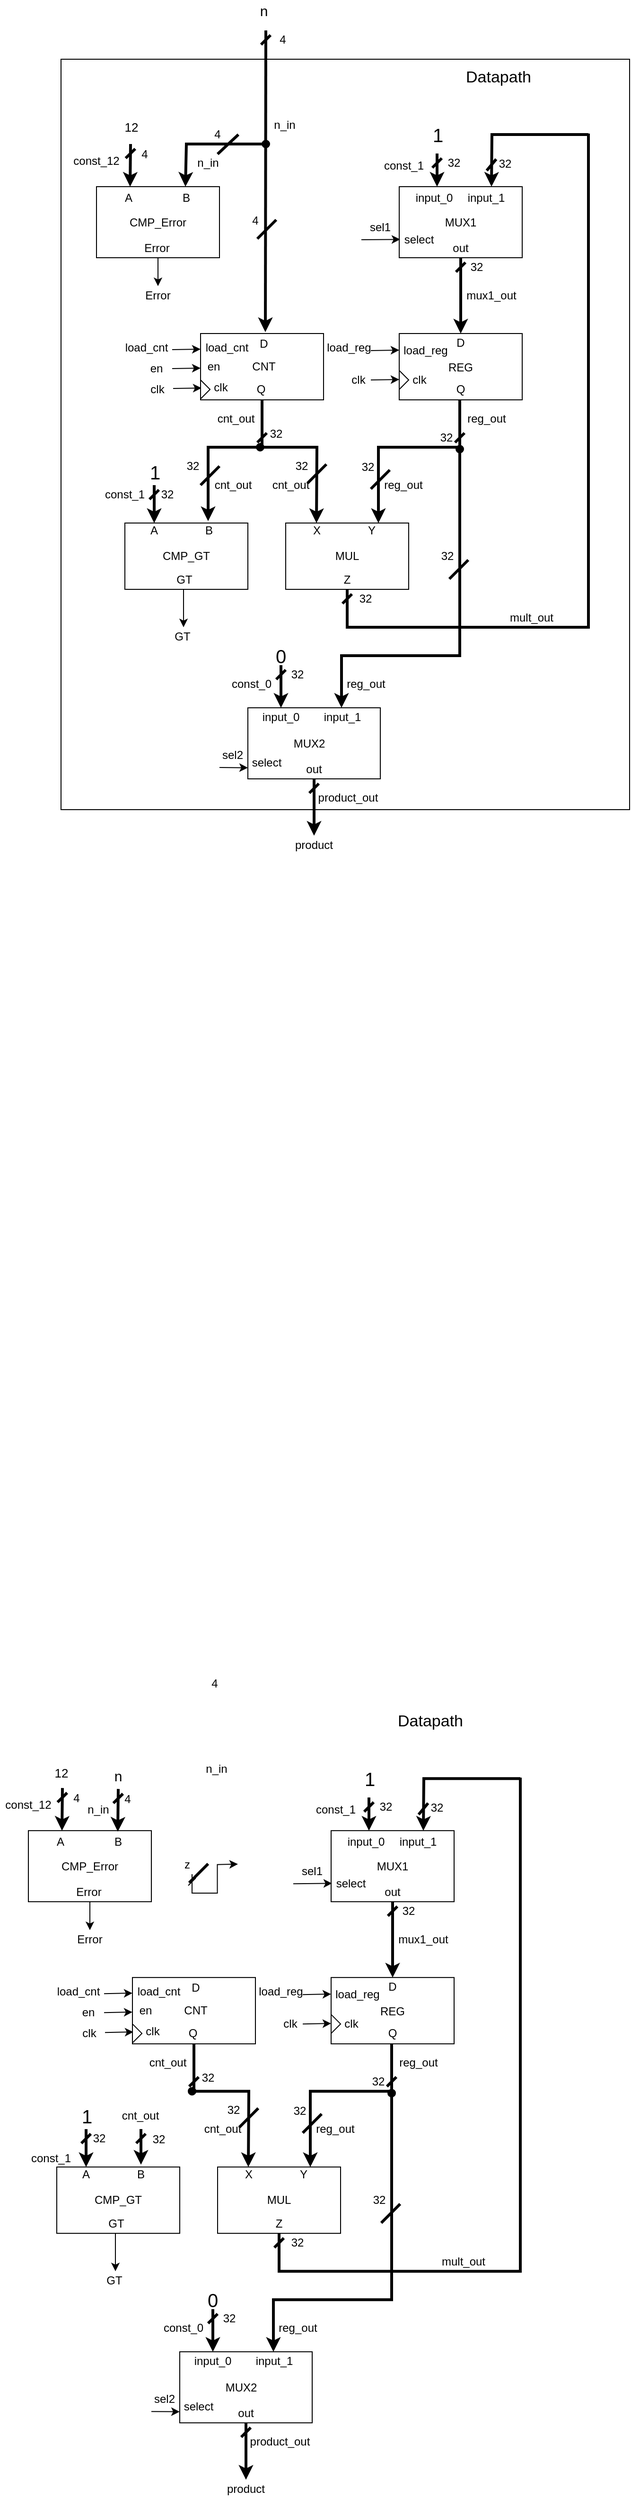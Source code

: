 <mxfile pages="1" version="11.2.8" type="google"><diagram id="Uh4vg6KpScoNtRtVhtTY" name="Page-1"><mxGraphModel dx="1074" dy="2013" grid="0" gridSize="10" guides="1" tooltips="1" connect="1" arrows="1" fold="1" page="1" pageScale="1" pageWidth="850" pageHeight="1100" math="0" shadow="0"><root><mxCell id="0"/><mxCell id="1" parent="0"/><mxCell id="H7iLSQV8B2NTLMi5tRmJ-61" value="" style="rounded=0;whiteSpace=wrap;html=1;rotation=90;" parent="1" vertex="1"><mxGeometry x="21" y="-799" width="792" height="601" as="geometry"/></mxCell><mxCell id="H7iLSQV8B2NTLMi5tRmJ-4" value="" style="rounded=0;whiteSpace=wrap;html=1;" parent="1" vertex="1"><mxGeometry x="154" y="-760" width="130" height="75" as="geometry"/></mxCell><mxCell id="H7iLSQV8B2NTLMi5tRmJ-5" value="" style="rounded=0;whiteSpace=wrap;html=1;" parent="1" vertex="1"><mxGeometry x="264" y="-605" width="130" height="70" as="geometry"/></mxCell><mxCell id="H7iLSQV8B2NTLMi5tRmJ-6" value="" style="rounded=0;whiteSpace=wrap;html=1;" parent="1" vertex="1"><mxGeometry x="474" y="-605" width="130" height="70" as="geometry"/></mxCell><mxCell id="H7iLSQV8B2NTLMi5tRmJ-7" value="" style="rounded=0;whiteSpace=wrap;html=1;" parent="1" vertex="1"><mxGeometry x="474" y="-760" width="130" height="75" as="geometry"/></mxCell><mxCell id="H7iLSQV8B2NTLMi5tRmJ-8" value="" style="rounded=0;whiteSpace=wrap;html=1;" parent="1" vertex="1"><mxGeometry x="184" y="-405" width="130" height="70" as="geometry"/></mxCell><mxCell id="H7iLSQV8B2NTLMi5tRmJ-9" value="" style="rounded=0;whiteSpace=wrap;html=1;" parent="1" vertex="1"><mxGeometry x="354" y="-405" width="130" height="70" as="geometry"/></mxCell><mxCell id="H7iLSQV8B2NTLMi5tRmJ-10" value="" style="rounded=0;whiteSpace=wrap;html=1;" parent="1" vertex="1"><mxGeometry x="314" y="-210" width="140" height="75" as="geometry"/></mxCell><mxCell id="H7iLSQV8B2NTLMi5tRmJ-22" value="" style="endArrow=none;html=1;exitX=0.5;exitY=1;exitDx=0;exitDy=0;rounded=0;startArrow=dash;startFill=0;strokeWidth=3;" parent="1" source="H7iLSQV8B2NTLMi5tRmJ-9" edge="1"><mxGeometry width="50" height="50" relative="1" as="geometry"><mxPoint x="404" y="-285" as="sourcePoint"/><mxPoint x="674" y="-816" as="targetPoint"/><Array as="points"><mxPoint x="419" y="-295"/><mxPoint x="674" y="-295"/></Array></mxGeometry></mxCell><mxCell id="H7iLSQV8B2NTLMi5tRmJ-23" value="CMP_Error&lt;br&gt;" style="text;html=1;strokeColor=none;fillColor=none;align=center;verticalAlign=middle;whiteSpace=wrap;rounded=0;" parent="1" vertex="1"><mxGeometry x="199" y="-732.5" width="40" height="20" as="geometry"/></mxCell><mxCell id="H7iLSQV8B2NTLMi5tRmJ-25" value="CNT" style="text;html=1;strokeColor=none;fillColor=none;align=center;verticalAlign=middle;whiteSpace=wrap;rounded=0;" parent="1" vertex="1"><mxGeometry x="311" y="-580" width="40" height="20" as="geometry"/></mxCell><mxCell id="H7iLSQV8B2NTLMi5tRmJ-27" value="CMP_GT&lt;br&gt;" style="text;html=1;strokeColor=none;fillColor=none;align=center;verticalAlign=middle;whiteSpace=wrap;rounded=0;" parent="1" vertex="1"><mxGeometry x="229" y="-380" width="40" height="20" as="geometry"/></mxCell><mxCell id="H7iLSQV8B2NTLMi5tRmJ-28" value="MUX1&lt;br&gt;" style="text;html=1;strokeColor=none;fillColor=none;align=center;verticalAlign=middle;whiteSpace=wrap;rounded=0;" parent="1" vertex="1"><mxGeometry x="519" y="-732.5" width="40" height="20" as="geometry"/></mxCell><mxCell id="H7iLSQV8B2NTLMi5tRmJ-30" value="REG" style="text;html=1;strokeColor=none;fillColor=none;align=center;verticalAlign=middle;whiteSpace=wrap;rounded=0;" parent="1" vertex="1"><mxGeometry x="519" y="-579" width="40" height="20" as="geometry"/></mxCell><mxCell id="H7iLSQV8B2NTLMi5tRmJ-32" value="MUL" style="text;html=1;strokeColor=none;fillColor=none;align=center;verticalAlign=middle;whiteSpace=wrap;rounded=0;" parent="1" vertex="1"><mxGeometry x="399" y="-380" width="40" height="20" as="geometry"/></mxCell><mxCell id="H7iLSQV8B2NTLMi5tRmJ-33" value="MUX2" style="text;html=1;strokeColor=none;fillColor=none;align=center;verticalAlign=middle;whiteSpace=wrap;rounded=0;" parent="1" vertex="1"><mxGeometry x="359" y="-182.5" width="40" height="20" as="geometry"/></mxCell><mxCell id="H7iLSQV8B2NTLMi5tRmJ-35" value="" style="endArrow=classic;html=1;entryX=0.25;entryY=0;entryDx=0;entryDy=0;strokeWidth=3;startArrow=dash;startFill=0;" parent="1" edge="1"><mxGeometry width="50" height="50" relative="1" as="geometry"><mxPoint x="190" y="-805" as="sourcePoint"/><mxPoint x="189.5" y="-760" as="targetPoint"/></mxGeometry></mxCell><mxCell id="H7iLSQV8B2NTLMi5tRmJ-36" value="" style="endArrow=classic;html=1;entryX=0.75;entryY=0;entryDx=0;entryDy=0;startArrow=oval;startFill=1;rounded=0;strokeWidth=3;" parent="1" edge="1"><mxGeometry width="50" height="50" relative="1" as="geometry"><mxPoint x="333" y="-805" as="sourcePoint"/><mxPoint x="248" y="-760" as="targetPoint"/><Array as="points"><mxPoint x="249" y="-805"/></Array></mxGeometry></mxCell><mxCell id="H7iLSQV8B2NTLMi5tRmJ-38" value="" style="endArrow=classic;html=1;strokeWidth=3;startArrow=dash;startFill=0;exitX=0.5;exitY=1;exitDx=0;exitDy=0;" parent="1" edge="1"><mxGeometry width="50" height="50" relative="1" as="geometry"><mxPoint x="333" y="-924.929" as="sourcePoint"/><mxPoint x="332.5" y="-606.5" as="targetPoint"/></mxGeometry></mxCell><mxCell id="H7iLSQV8B2NTLMi5tRmJ-39" value="" style="endArrow=classic;html=1;entryX=0.25;entryY=0;entryDx=0;entryDy=0;strokeWidth=3;startArrow=dash;startFill=0;" parent="1" edge="1"><mxGeometry width="50" height="50" relative="1" as="geometry"><mxPoint x="514" y="-795" as="sourcePoint"/><mxPoint x="514" y="-760" as="targetPoint"/></mxGeometry></mxCell><mxCell id="H7iLSQV8B2NTLMi5tRmJ-40" value="" style="endArrow=classic;html=1;strokeWidth=3;entryX=0.75;entryY=0;entryDx=0;entryDy=0;rounded=0;" parent="1" target="H7iLSQV8B2NTLMi5tRmJ-7" edge="1"><mxGeometry width="50" height="50" relative="1" as="geometry"><mxPoint x="674" y="-815" as="sourcePoint"/><mxPoint x="584" y="-772.5" as="targetPoint"/><Array as="points"><mxPoint x="572" y="-815"/></Array></mxGeometry></mxCell><mxCell id="H7iLSQV8B2NTLMi5tRmJ-42" value="" style="endArrow=classic;html=1;strokeWidth=1;exitX=0.5;exitY=1;exitDx=0;exitDy=0;" parent="1" source="H7iLSQV8B2NTLMi5tRmJ-4" edge="1"><mxGeometry width="50" height="50" relative="1" as="geometry"><mxPoint x="174" y="-580" as="sourcePoint"/><mxPoint x="219" y="-655" as="targetPoint"/></mxGeometry></mxCell><mxCell id="H7iLSQV8B2NTLMi5tRmJ-45" value="" style="endArrow=classic;html=1;strokeWidth=3;exitX=0.5;exitY=1;exitDx=0;exitDy=0;entryX=0.5;entryY=0;entryDx=0;entryDy=0;startArrow=dash;startFill=0;" parent="1" source="H7iLSQV8B2NTLMi5tRmJ-7" target="H7iLSQV8B2NTLMi5tRmJ-6" edge="1"><mxGeometry width="50" height="50" relative="1" as="geometry"><mxPoint x="499" y="-570" as="sourcePoint"/><mxPoint x="549" y="-620" as="targetPoint"/></mxGeometry></mxCell><mxCell id="H7iLSQV8B2NTLMi5tRmJ-47" value="" style="endArrow=none;html=1;strokeWidth=3;entryX=0.5;entryY=1;entryDx=0;entryDy=0;startArrow=dash;startFill=0;" parent="1" target="H7iLSQV8B2NTLMi5tRmJ-5" edge="1"><mxGeometry width="50" height="50" relative="1" as="geometry"><mxPoint x="329" y="-485" as="sourcePoint"/><mxPoint x="354" y="-535" as="targetPoint"/></mxGeometry></mxCell><mxCell id="H7iLSQV8B2NTLMi5tRmJ-48" value="" style="endArrow=classic;html=1;strokeWidth=1;strokeColor=none;rounded=0;entryX=0.5;entryY=0;entryDx=0;entryDy=0;" parent="1" source="H7iLSQV8B2NTLMi5tRmJ-78" target="H7iLSQV8B2NTLMi5tRmJ-8" edge="1"><mxGeometry width="50" height="50" relative="1" as="geometry"><mxPoint x="324" y="-485" as="sourcePoint"/><mxPoint x="194" y="-115" as="targetPoint"/><Array as="points"><mxPoint x="214" y="-485"/></Array></mxGeometry></mxCell><mxCell id="H7iLSQV8B2NTLMi5tRmJ-49" value="" style="endArrow=classic;html=1;strokeWidth=3;rounded=0;" parent="1" edge="1"><mxGeometry width="50" height="50" relative="1" as="geometry"><mxPoint x="326" y="-485" as="sourcePoint"/><mxPoint x="272" y="-407" as="targetPoint"/><Array as="points"><mxPoint x="272" y="-485"/></Array></mxGeometry></mxCell><mxCell id="H7iLSQV8B2NTLMi5tRmJ-50" value="" style="endArrow=classic;html=1;strokeWidth=3;entryX=0.25;entryY=0;entryDx=0;entryDy=0;rounded=0;startArrow=oval;startFill=1;" parent="1" target="H7iLSQV8B2NTLMi5tRmJ-9" edge="1"><mxGeometry width="50" height="50" relative="1" as="geometry"><mxPoint x="327" y="-485" as="sourcePoint"/><mxPoint x="422" y="-405" as="targetPoint"/><Array as="points"><mxPoint x="387" y="-485"/></Array></mxGeometry></mxCell><mxCell id="H7iLSQV8B2NTLMi5tRmJ-53" value="" style="endArrow=none;html=1;strokeWidth=3;entryX=0.5;entryY=1;entryDx=0;entryDy=0;startArrow=dash;startFill=0;" parent="1" edge="1"><mxGeometry width="50" height="50" relative="1" as="geometry"><mxPoint x="538" y="-485" as="sourcePoint"/><mxPoint x="538" y="-535" as="targetPoint"/></mxGeometry></mxCell><mxCell id="H7iLSQV8B2NTLMi5tRmJ-54" value="" style="endArrow=classic;html=1;strokeWidth=3;rounded=0;" parent="1" edge="1"><mxGeometry width="50" height="50" relative="1" as="geometry"><mxPoint x="539" y="-485" as="sourcePoint"/><mxPoint x="452" y="-405" as="targetPoint"/><Array as="points"><mxPoint x="452" y="-485"/></Array></mxGeometry></mxCell><mxCell id="H7iLSQV8B2NTLMi5tRmJ-55" value="" style="endArrow=classic;html=1;strokeWidth=3;rounded=0;startArrow=oval;startFill=1;" parent="1" edge="1"><mxGeometry width="50" height="50" relative="1" as="geometry"><mxPoint x="538" y="-483" as="sourcePoint"/><mxPoint x="413" y="-210" as="targetPoint"/><Array as="points"><mxPoint x="538" y="-265"/><mxPoint x="413" y="-265"/></Array></mxGeometry></mxCell><mxCell id="H7iLSQV8B2NTLMi5tRmJ-56" value="" style="endArrow=classic;html=1;strokeWidth=3;entryX=0.25;entryY=0;entryDx=0;entryDy=0;startArrow=dash;startFill=0;" parent="1" target="H7iLSQV8B2NTLMi5tRmJ-10" edge="1"><mxGeometry width="50" height="50" relative="1" as="geometry"><mxPoint x="349" y="-255" as="sourcePoint"/><mxPoint x="204" y="-115" as="targetPoint"/></mxGeometry></mxCell><mxCell id="H7iLSQV8B2NTLMi5tRmJ-58" value="" style="endArrow=classic;html=1;strokeWidth=3;exitX=0.5;exitY=1;exitDx=0;exitDy=0;fontStyle=1;startArrow=dash;startFill=0;" parent="1" source="H7iLSQV8B2NTLMi5tRmJ-10" edge="1"><mxGeometry width="50" height="50" relative="1" as="geometry"><mxPoint x="154" y="-65" as="sourcePoint"/><mxPoint x="384" y="-75" as="targetPoint"/></mxGeometry></mxCell><mxCell id="H7iLSQV8B2NTLMi5tRmJ-60" value="" style="endArrow=classic;html=1;strokeWidth=3;entryX=0.25;entryY=0;entryDx=0;entryDy=0;startArrow=dash;startFill=0;" parent="1" edge="1"><mxGeometry width="50" height="50" relative="1" as="geometry"><mxPoint x="215" y="-445" as="sourcePoint"/><mxPoint x="215" y="-405" as="targetPoint"/></mxGeometry></mxCell><mxCell id="H7iLSQV8B2NTLMi5tRmJ-62" value="&lt;font style=&quot;font-size: 15px&quot;&gt;n&lt;/font&gt;" style="text;html=1;strokeColor=none;fillColor=none;align=center;verticalAlign=middle;whiteSpace=wrap;rounded=0;strokeWidth=9;" parent="1" vertex="1"><mxGeometry x="310.5" y="-956.429" width="40" height="20" as="geometry"/></mxCell><mxCell id="H7iLSQV8B2NTLMi5tRmJ-63" value="&lt;font style=&quot;font-size: 13px&quot;&gt;12&lt;/font&gt;" style="text;html=1;strokeColor=none;fillColor=none;align=center;verticalAlign=middle;whiteSpace=wrap;rounded=0;" parent="1" vertex="1"><mxGeometry x="171" y="-833" width="40" height="20" as="geometry"/></mxCell><mxCell id="H7iLSQV8B2NTLMi5tRmJ-64" value="&lt;font style=&quot;font-size: 20px&quot;&gt;1&lt;/font&gt;" style="text;html=1;strokeColor=none;fillColor=none;align=center;verticalAlign=middle;whiteSpace=wrap;rounded=0;" parent="1" vertex="1"><mxGeometry x="495" y="-825" width="40" height="20" as="geometry"/></mxCell><mxCell id="H7iLSQV8B2NTLMi5tRmJ-65" value="A" style="text;html=1;strokeColor=none;fillColor=none;align=center;verticalAlign=middle;whiteSpace=wrap;rounded=0;" parent="1" vertex="1"><mxGeometry x="168" y="-758" width="40" height="20" as="geometry"/></mxCell><mxCell id="H7iLSQV8B2NTLMi5tRmJ-67" value="B" style="text;html=1;strokeColor=none;fillColor=none;align=center;verticalAlign=middle;whiteSpace=wrap;rounded=0;" parent="1" vertex="1"><mxGeometry x="229" y="-758" width="40" height="20" as="geometry"/></mxCell><mxCell id="H7iLSQV8B2NTLMi5tRmJ-68" value="Error" style="text;html=1;strokeColor=none;fillColor=none;align=center;verticalAlign=middle;whiteSpace=wrap;rounded=0;" parent="1" vertex="1"><mxGeometry x="198" y="-705.5" width="40" height="20" as="geometry"/></mxCell><mxCell id="H7iLSQV8B2NTLMi5tRmJ-69" value="Error" style="text;html=1;strokeColor=none;fillColor=none;align=center;verticalAlign=middle;whiteSpace=wrap;rounded=0;" parent="1" vertex="1"><mxGeometry x="199" y="-655" width="40" height="20" as="geometry"/></mxCell><mxCell id="H7iLSQV8B2NTLMi5tRmJ-70" value="input_0" style="text;html=1;strokeColor=none;fillColor=none;align=center;verticalAlign=middle;whiteSpace=wrap;rounded=0;" parent="1" vertex="1"><mxGeometry x="491" y="-758" width="40" height="20" as="geometry"/></mxCell><mxCell id="cxEmKlT4GQ7ihv4cgnev-3" value="input_0" style="text;html=1;strokeColor=none;fillColor=none;align=center;verticalAlign=middle;whiteSpace=wrap;rounded=0;" parent="1" vertex="1"><mxGeometry x="329" y="-210" width="40" height="20" as="geometry"/></mxCell><mxCell id="cxEmKlT4GQ7ihv4cgnev-4" value="input_1" style="text;html=1;strokeColor=none;fillColor=none;align=center;verticalAlign=middle;whiteSpace=wrap;rounded=0;" parent="1" vertex="1"><mxGeometry x="394" y="-210" width="40" height="20" as="geometry"/></mxCell><mxCell id="H7iLSQV8B2NTLMi5tRmJ-71" value="input_1" style="text;html=1;strokeColor=none;fillColor=none;align=center;verticalAlign=middle;whiteSpace=wrap;rounded=0;" parent="1" vertex="1"><mxGeometry x="546" y="-758" width="40" height="20" as="geometry"/></mxCell><mxCell id="H7iLSQV8B2NTLMi5tRmJ-72" value="select" style="text;html=1;strokeColor=none;fillColor=none;align=center;verticalAlign=middle;whiteSpace=wrap;rounded=0;" parent="1" vertex="1"><mxGeometry x="475" y="-714.353" width="40" height="20" as="geometry"/></mxCell><mxCell id="cxEmKlT4GQ7ihv4cgnev-7" value="out" style="text;html=1;strokeColor=none;fillColor=none;align=center;verticalAlign=middle;whiteSpace=wrap;rounded=0;" parent="1" vertex="1"><mxGeometry x="364" y="-155" width="40" height="20" as="geometry"/></mxCell><mxCell id="H7iLSQV8B2NTLMi5tRmJ-74" value="out" style="text;html=1;strokeColor=none;fillColor=none;align=center;verticalAlign=middle;whiteSpace=wrap;rounded=0;" parent="1" vertex="1"><mxGeometry x="519" y="-705.353" width="40" height="20" as="geometry"/></mxCell><mxCell id="H7iLSQV8B2NTLMi5tRmJ-75" value="" style="endArrow=classic;html=1;strokeWidth=1;entryX=0;entryY=0.5;entryDx=0;entryDy=0;" parent="1" target="H7iLSQV8B2NTLMi5tRmJ-72" edge="1"><mxGeometry width="50" height="50" relative="1" as="geometry"><mxPoint x="434" y="-704" as="sourcePoint"/><mxPoint x="449" y="-712.5" as="targetPoint"/></mxGeometry></mxCell><mxCell id="cxEmKlT4GQ7ihv4cgnev-9" value="select" style="text;html=1;strokeColor=none;fillColor=none;align=center;verticalAlign=middle;whiteSpace=wrap;rounded=0;" parent="1" vertex="1"><mxGeometry x="314" y="-162.5" width="40" height="20" as="geometry"/></mxCell><mxCell id="H7iLSQV8B2NTLMi5tRmJ-76" value="sel1" style="text;html=1;strokeColor=none;fillColor=none;align=center;verticalAlign=middle;whiteSpace=wrap;rounded=0;" parent="1" vertex="1"><mxGeometry x="434" y="-727.5" width="40" height="20" as="geometry"/></mxCell><mxCell id="cxEmKlT4GQ7ihv4cgnev-12" value="product" style="text;html=1;strokeColor=none;fillColor=none;align=center;verticalAlign=middle;whiteSpace=wrap;rounded=0;" parent="1" vertex="1"><mxGeometry x="359" y="-75" width="50" height="20" as="geometry"/></mxCell><mxCell id="cxEmKlT4GQ7ihv4cgnev-15" value="mux1_out" style="text;html=1;strokeColor=none;fillColor=none;align=center;verticalAlign=middle;whiteSpace=wrap;rounded=0;" parent="1" vertex="1"><mxGeometry x="539" y="-655" width="65" height="20" as="geometry"/></mxCell><mxCell id="cxEmKlT4GQ7ihv4cgnev-16" value="reg_out" style="text;html=1;strokeColor=none;fillColor=none;align=center;verticalAlign=middle;whiteSpace=wrap;rounded=0;" parent="1" vertex="1"><mxGeometry x="539" y="-525" width="55" height="20" as="geometry"/></mxCell><mxCell id="cxEmKlT4GQ7ihv4cgnev-18" value="reg_out" style="text;html=1;strokeColor=none;fillColor=none;align=center;verticalAlign=middle;whiteSpace=wrap;rounded=0;" parent="1" vertex="1"><mxGeometry x="452" y="-455" width="53" height="20" as="geometry"/></mxCell><mxCell id="cxEmKlT4GQ7ihv4cgnev-19" value="reg_out" style="text;html=1;strokeColor=none;fillColor=none;align=center;verticalAlign=middle;whiteSpace=wrap;rounded=0;" parent="1" vertex="1"><mxGeometry x="414" y="-245" width="50" height="20" as="geometry"/></mxCell><mxCell id="cxEmKlT4GQ7ihv4cgnev-20" value="mult_out" style="text;html=1;strokeColor=none;fillColor=none;align=center;verticalAlign=middle;whiteSpace=wrap;rounded=0;" parent="1" vertex="1"><mxGeometry x="584" y="-315" width="60" height="20" as="geometry"/></mxCell><mxCell id="H7iLSQV8B2NTLMi5tRmJ-78" value="&lt;font style=&quot;font-size: 20px&quot;&gt;1&lt;/font&gt;" style="text;html=1;strokeColor=none;fillColor=none;align=center;verticalAlign=middle;whiteSpace=wrap;rounded=0;" parent="1" vertex="1"><mxGeometry x="196" y="-469.5" width="40" height="20" as="geometry"/></mxCell><mxCell id="H7iLSQV8B2NTLMi5tRmJ-79" value="" style="endArrow=classic;html=1;strokeWidth=1;strokeColor=none;rounded=0;entryX=0.5;entryY=0;entryDx=0;entryDy=0;" parent="1" target="H7iLSQV8B2NTLMi5tRmJ-78" edge="1"><mxGeometry width="50" height="50" relative="1" as="geometry"><mxPoint x="324" y="-485" as="sourcePoint"/><mxPoint x="249" y="-405" as="targetPoint"/><Array as="points"/></mxGeometry></mxCell><mxCell id="cxEmKlT4GQ7ihv4cgnev-24" value="32" style="text;html=1;strokeColor=none;fillColor=none;align=center;verticalAlign=middle;whiteSpace=wrap;rounded=0;" parent="1" vertex="1"><mxGeometry x="422" y="-335" width="33" height="20" as="geometry"/></mxCell><mxCell id="H7iLSQV8B2NTLMi5tRmJ-80" value="load_cnt" style="text;html=1;strokeColor=none;fillColor=none;align=center;verticalAlign=middle;whiteSpace=wrap;rounded=0;" parent="1" vertex="1"><mxGeometry x="272" y="-600" width="40" height="20" as="geometry"/></mxCell><mxCell id="H7iLSQV8B2NTLMi5tRmJ-81" value="en" style="text;html=1;strokeColor=none;fillColor=none;align=center;verticalAlign=middle;whiteSpace=wrap;rounded=0;" parent="1" vertex="1"><mxGeometry x="258" y="-580" width="40" height="20" as="geometry"/></mxCell><mxCell id="H7iLSQV8B2NTLMi5tRmJ-82" value="clk" style="text;html=1;strokeColor=none;fillColor=none;align=center;verticalAlign=middle;whiteSpace=wrap;rounded=0;" parent="1" vertex="1"><mxGeometry x="272" y="-558" width="27" height="20" as="geometry"/></mxCell><mxCell id="cxEmKlT4GQ7ihv4cgnev-25" value="32" style="text;html=1;strokeColor=none;fillColor=none;align=center;verticalAlign=middle;whiteSpace=wrap;rounded=0;" parent="1" vertex="1"><mxGeometry x="514" y="-505" width="20" height="20" as="geometry"/></mxCell><mxCell id="cxEmKlT4GQ7ihv4cgnev-26" value="32" style="text;html=1;strokeColor=none;fillColor=none;align=center;verticalAlign=middle;whiteSpace=wrap;rounded=0;" parent="1" vertex="1"><mxGeometry x="546" y="-685" width="20" height="20" as="geometry"/></mxCell><mxCell id="cxEmKlT4GQ7ihv4cgnev-27" value="32" style="text;html=1;strokeColor=none;fillColor=none;align=center;verticalAlign=middle;whiteSpace=wrap;rounded=0;" parent="1" vertex="1"><mxGeometry x="334" y="-509.5" width="20" height="20" as="geometry"/></mxCell><mxCell id="H7iLSQV8B2NTLMi5tRmJ-86" value="" style="endArrow=classic;html=1;strokeWidth=1;entryX=0;entryY=0.25;entryDx=0;entryDy=0;" parent="1" edge="1"><mxGeometry width="50" height="50" relative="1" as="geometry"><mxPoint x="234" y="-588" as="sourcePoint"/><mxPoint x="264" y="-588.5" as="targetPoint"/></mxGeometry></mxCell><mxCell id="H7iLSQV8B2NTLMi5tRmJ-87" value="" style="endArrow=classic;html=1;strokeWidth=1;entryX=0;entryY=0.25;entryDx=0;entryDy=0;" parent="1" edge="1"><mxGeometry width="50" height="50" relative="1" as="geometry"><mxPoint x="234" y="-568" as="sourcePoint"/><mxPoint x="264" y="-568.5" as="targetPoint"/></mxGeometry></mxCell><mxCell id="cxEmKlT4GQ7ihv4cgnev-28" value="cnt_out" style="text;html=1;strokeColor=none;fillColor=none;align=center;verticalAlign=middle;whiteSpace=wrap;rounded=0;" parent="1" vertex="1"><mxGeometry x="274" y="-525" width="55" height="20" as="geometry"/></mxCell><mxCell id="H7iLSQV8B2NTLMi5tRmJ-88" value="" style="endArrow=classic;html=1;strokeWidth=1;entryX=0;entryY=0.25;entryDx=0;entryDy=0;" parent="1" edge="1"><mxGeometry width="50" height="50" relative="1" as="geometry"><mxPoint x="235" y="-547" as="sourcePoint"/><mxPoint x="265" y="-547.5" as="targetPoint"/></mxGeometry></mxCell><mxCell id="cxEmKlT4GQ7ihv4cgnev-30" value="cnt_out" style="text;html=1;strokeColor=none;fillColor=none;align=center;verticalAlign=middle;whiteSpace=wrap;rounded=0;" parent="1" vertex="1"><mxGeometry x="275.5" y="-455" width="45" height="20" as="geometry"/></mxCell><mxCell id="cxEmKlT4GQ7ihv4cgnev-31" value="cnt_out" style="text;html=1;strokeColor=none;fillColor=none;align=center;verticalAlign=middle;whiteSpace=wrap;rounded=0;" parent="1" vertex="1"><mxGeometry x="336.5" y="-455" width="45" height="20" as="geometry"/></mxCell><mxCell id="H7iLSQV8B2NTLMi5tRmJ-91" value="load_reg" style="text;html=1;strokeColor=none;fillColor=none;align=center;verticalAlign=middle;whiteSpace=wrap;rounded=0;" parent="1" vertex="1"><mxGeometry x="481.5" y="-597" width="40" height="20" as="geometry"/></mxCell><mxCell id="H7iLSQV8B2NTLMi5tRmJ-92" value="clk" style="text;html=1;strokeColor=none;fillColor=none;align=center;verticalAlign=middle;whiteSpace=wrap;rounded=0;" parent="1" vertex="1"><mxGeometry x="480.5" y="-566" width="29" height="20" as="geometry"/></mxCell><mxCell id="cxEmKlT4GQ7ihv4cgnev-32" value="32" style="text;html=1;strokeColor=none;fillColor=none;align=center;verticalAlign=middle;whiteSpace=wrap;rounded=0;" parent="1" vertex="1"><mxGeometry x="521.5" y="-795" width="20" height="20" as="geometry"/></mxCell><mxCell id="cxEmKlT4GQ7ihv4cgnev-33" value="4" style="text;html=1;strokeColor=none;fillColor=none;align=center;verticalAlign=middle;whiteSpace=wrap;rounded=0;" parent="1" vertex="1"><mxGeometry x="195" y="-804" width="20" height="20" as="geometry"/></mxCell><mxCell id="cxEmKlT4GQ7ihv4cgnev-34" value="4" style="text;html=1;strokeColor=none;fillColor=none;align=center;verticalAlign=middle;whiteSpace=wrap;rounded=0;" parent="1" vertex="1"><mxGeometry x="340.5" y="-925" width="20" height="20" as="geometry"/></mxCell><mxCell id="cxEmKlT4GQ7ihv4cgnev-35" value="n_in" style="text;html=1;strokeColor=none;fillColor=none;align=center;verticalAlign=middle;whiteSpace=wrap;rounded=0;" parent="1" vertex="1"><mxGeometry x="333" y="-835" width="40" height="20" as="geometry"/></mxCell><mxCell id="cxEmKlT4GQ7ihv4cgnev-37" value="n_in" style="text;html=1;strokeColor=none;fillColor=none;align=center;verticalAlign=middle;whiteSpace=wrap;rounded=0;direction=south;" parent="1" vertex="1"><mxGeometry x="262" y="-805" width="20" height="40" as="geometry"/></mxCell><mxCell id="H7iLSQV8B2NTLMi5tRmJ-95" value="" style="endArrow=classic;html=1;strokeWidth=1;entryX=0;entryY=0.25;entryDx=0;entryDy=0;" parent="1" target="H7iLSQV8B2NTLMi5tRmJ-6" edge="1"><mxGeometry width="50" height="50" relative="1" as="geometry"><mxPoint x="444" y="-587" as="sourcePoint"/><mxPoint x="224.0" y="-395" as="targetPoint"/></mxGeometry></mxCell><mxCell id="cxEmKlT4GQ7ihv4cgnev-38" value="product_out" style="text;html=1;strokeColor=none;fillColor=none;align=center;verticalAlign=middle;whiteSpace=wrap;rounded=0;" parent="1" vertex="1"><mxGeometry x="385" y="-125" width="70" height="20" as="geometry"/></mxCell><mxCell id="H7iLSQV8B2NTLMi5tRmJ-97" value="" style="endArrow=classic;html=1;strokeWidth=1;entryX=0;entryY=0.25;entryDx=0;entryDy=0;" parent="1" edge="1"><mxGeometry width="50" height="50" relative="1" as="geometry"><mxPoint x="444" y="-556" as="sourcePoint"/><mxPoint x="474" y="-556.5" as="targetPoint"/></mxGeometry></mxCell><mxCell id="cxEmKlT4GQ7ihv4cgnev-39" value="32" style="text;html=1;strokeColor=none;fillColor=none;align=center;verticalAlign=middle;whiteSpace=wrap;rounded=0;" parent="1" vertex="1"><mxGeometry x="354" y="-255" width="25" height="20" as="geometry"/></mxCell><mxCell id="H7iLSQV8B2NTLMi5tRmJ-98" value="A" style="text;html=1;strokeColor=none;fillColor=none;align=center;verticalAlign=middle;whiteSpace=wrap;rounded=0;" parent="1" vertex="1"><mxGeometry x="195" y="-407.5" width="40" height="20" as="geometry"/></mxCell><mxCell id="H7iLSQV8B2NTLMi5tRmJ-99" value="B" style="text;html=1;strokeColor=none;fillColor=none;align=center;verticalAlign=middle;whiteSpace=wrap;rounded=0;" parent="1" vertex="1"><mxGeometry x="253" y="-407.5" width="40" height="20" as="geometry"/></mxCell><mxCell id="H7iLSQV8B2NTLMi5tRmJ-100" value="GT" style="text;html=1;strokeColor=none;fillColor=none;align=center;verticalAlign=middle;whiteSpace=wrap;rounded=0;" parent="1" vertex="1"><mxGeometry x="227" y="-355" width="40" height="20" as="geometry"/></mxCell><mxCell id="H7iLSQV8B2NTLMi5tRmJ-101" value="X" style="text;html=1;strokeColor=none;fillColor=none;align=center;verticalAlign=middle;whiteSpace=wrap;rounded=0;" parent="1" vertex="1"><mxGeometry x="367" y="-407.5" width="40" height="20" as="geometry"/></mxCell><mxCell id="H7iLSQV8B2NTLMi5tRmJ-102" value="Y" style="text;html=1;strokeColor=none;fillColor=none;align=center;verticalAlign=middle;whiteSpace=wrap;rounded=0;" parent="1" vertex="1"><mxGeometry x="425" y="-407.5" width="40" height="20" as="geometry"/></mxCell><mxCell id="H7iLSQV8B2NTLMi5tRmJ-103" value="Z" style="text;html=1;strokeColor=none;fillColor=none;align=center;verticalAlign=middle;whiteSpace=wrap;rounded=0;" parent="1" vertex="1"><mxGeometry x="399" y="-355" width="40" height="20" as="geometry"/></mxCell><mxCell id="H7iLSQV8B2NTLMi5tRmJ-104" value="sel2" style="text;html=1;strokeColor=none;fillColor=none;align=center;verticalAlign=middle;whiteSpace=wrap;rounded=0;" parent="1" vertex="1"><mxGeometry x="277.5" y="-170.324" width="40" height="20" as="geometry"/></mxCell><mxCell id="cxEmKlT4GQ7ihv4cgnev-40" value="32" style="text;html=1;strokeColor=none;fillColor=none;align=center;verticalAlign=middle;whiteSpace=wrap;rounded=0;" parent="1" vertex="1"><mxGeometry x="219" y="-445" width="20" height="20" as="geometry"/></mxCell><mxCell id="H7iLSQV8B2NTLMi5tRmJ-106" value="" style="endArrow=classic;html=1;strokeWidth=1;entryX=0;entryY=0.75;entryDx=0;entryDy=0;" parent="1" edge="1"><mxGeometry width="50" height="50" relative="1" as="geometry"><mxPoint x="284" y="-147" as="sourcePoint"/><mxPoint x="314" y="-146.75" as="targetPoint"/></mxGeometry></mxCell><mxCell id="cxEmKlT4GQ7ihv4cgnev-41" value="&lt;font style=&quot;font-size: 20px&quot;&gt;0&lt;/font&gt;" style="text;html=1;strokeColor=none;fillColor=none;align=center;verticalAlign=middle;whiteSpace=wrap;rounded=0;" parent="1" vertex="1"><mxGeometry x="329" y="-275" width="40" height="20" as="geometry"/></mxCell><mxCell id="H7iLSQV8B2NTLMi5tRmJ-109" value="" style="endArrow=classic;html=1;strokeWidth=1;exitX=0.5;exitY=1;exitDx=0;exitDy=0;" parent="1" edge="1"><mxGeometry width="50" height="50" relative="1" as="geometry"><mxPoint x="246" y="-335" as="sourcePoint"/><mxPoint x="246" y="-295" as="targetPoint"/></mxGeometry></mxCell><mxCell id="H7iLSQV8B2NTLMi5tRmJ-110" value="GT" style="text;html=1;strokeColor=none;fillColor=none;align=center;verticalAlign=middle;whiteSpace=wrap;rounded=0;" parent="1" vertex="1"><mxGeometry x="225" y="-295" width="40" height="20" as="geometry"/></mxCell><mxCell id="H7iLSQV8B2NTLMi5tRmJ-114" value="D" style="text;html=1;strokeColor=none;fillColor=none;align=center;verticalAlign=middle;whiteSpace=wrap;rounded=0;" parent="1" vertex="1"><mxGeometry x="310.5" y="-604" width="40" height="20" as="geometry"/></mxCell><mxCell id="H7iLSQV8B2NTLMi5tRmJ-116" value="D" style="text;html=1;strokeColor=none;fillColor=none;align=center;verticalAlign=middle;whiteSpace=wrap;rounded=0;" parent="1" vertex="1"><mxGeometry x="519" y="-605" width="40" height="20" as="geometry"/></mxCell><mxCell id="cxEmKlT4GQ7ihv4cgnev-43" value="" style="triangle;whiteSpace=wrap;html=1;" parent="1" vertex="1"><mxGeometry x="474" y="-566" width="10" height="20" as="geometry"/></mxCell><mxCell id="H7iLSQV8B2NTLMi5tRmJ-117" value="Q" style="text;html=1;strokeColor=none;fillColor=none;align=center;verticalAlign=middle;whiteSpace=wrap;rounded=0;" parent="1" vertex="1"><mxGeometry x="308" y="-556" width="40" height="20" as="geometry"/></mxCell><mxCell id="H7iLSQV8B2NTLMi5tRmJ-118" value="Q" style="text;html=1;strokeColor=none;fillColor=none;align=center;verticalAlign=middle;whiteSpace=wrap;rounded=0;" parent="1" vertex="1"><mxGeometry x="519" y="-556" width="40" height="20" as="geometry"/></mxCell><mxCell id="cxEmKlT4GQ7ihv4cgnev-45" value="" style="triangle;whiteSpace=wrap;html=1;" parent="1" vertex="1"><mxGeometry x="264" y="-556" width="10" height="20" as="geometry"/></mxCell><mxCell id="cxEmKlT4GQ7ihv4cgnev-46" value="" style="endArrow=none;html=1;strokeWidth=3;" parent="1" edge="1"><mxGeometry width="50" height="50" relative="1" as="geometry"><mxPoint x="566.5" y="-777" as="sourcePoint"/><mxPoint x="576.5" y="-789" as="targetPoint"/></mxGeometry></mxCell><mxCell id="cxEmKlT4GQ7ihv4cgnev-47" value="32" style="text;html=1;strokeColor=none;fillColor=none;align=center;verticalAlign=middle;whiteSpace=wrap;rounded=0;" parent="1" vertex="1"><mxGeometry x="576" y="-794" width="20" height="20" as="geometry"/></mxCell><mxCell id="cxEmKlT4GQ7ihv4cgnev-49" value="load_cnt" style="text;html=1;strokeColor=none;fillColor=none;align=center;verticalAlign=middle;whiteSpace=wrap;rounded=0;" parent="1" vertex="1"><mxGeometry x="187" y="-600" width="40" height="20" as="geometry"/></mxCell><mxCell id="cxEmKlT4GQ7ihv4cgnev-50" value="en" style="text;html=1;strokeColor=none;fillColor=none;align=center;verticalAlign=middle;whiteSpace=wrap;rounded=0;" parent="1" vertex="1"><mxGeometry x="204" y="-578" width="27" height="20" as="geometry"/></mxCell><mxCell id="H7iLSQV8B2NTLMi5tRmJ-120" value="load_reg" style="text;html=1;strokeColor=none;fillColor=none;align=center;verticalAlign=middle;whiteSpace=wrap;rounded=0;" parent="1" vertex="1"><mxGeometry x="400.5" y="-600" width="40" height="20" as="geometry"/></mxCell><mxCell id="cxEmKlT4GQ7ihv4cgnev-51" value="clk" style="text;html=1;strokeColor=none;fillColor=none;align=center;verticalAlign=middle;whiteSpace=wrap;rounded=0;" parent="1" vertex="1"><mxGeometry x="205" y="-556" width="27" height="20" as="geometry"/></mxCell><mxCell id="H7iLSQV8B2NTLMi5tRmJ-121" value="clk" style="text;html=1;strokeColor=none;fillColor=none;align=center;verticalAlign=middle;whiteSpace=wrap;rounded=0;direction=south;" parent="1" vertex="1"><mxGeometry x="420.5" y="-570.5" width="20" height="29" as="geometry"/></mxCell><mxCell id="cxEmKlT4GQ7ihv4cgnev-55" value="&lt;font style=&quot;font-size: 17px&quot;&gt;Datapath&lt;/font&gt;" style="text;html=1;strokeColor=none;fillColor=none;align=center;verticalAlign=middle;whiteSpace=wrap;rounded=0;" parent="1" vertex="1"><mxGeometry x="544" y="-885" width="70" height="20" as="geometry"/></mxCell><mxCell id="cxEmKlT4GQ7ihv4cgnev-56" value="const_12" style="text;html=1;strokeColor=none;fillColor=none;align=center;verticalAlign=middle;whiteSpace=wrap;rounded=0;" parent="1" vertex="1"><mxGeometry x="124" y="-797.5" width="60" height="20" as="geometry"/></mxCell><mxCell id="cxEmKlT4GQ7ihv4cgnev-57" value="const_1" style="text;html=1;strokeColor=none;fillColor=none;align=center;verticalAlign=middle;whiteSpace=wrap;rounded=0;" parent="1" vertex="1"><mxGeometry x="449" y="-792.5" width="60" height="20" as="geometry"/></mxCell><mxCell id="cxEmKlT4GQ7ihv4cgnev-58" value="const_0" style="text;html=1;strokeColor=none;fillColor=none;align=center;verticalAlign=middle;whiteSpace=wrap;rounded=0;" parent="1" vertex="1"><mxGeometry x="287.5" y="-245" width="60" height="20" as="geometry"/></mxCell><mxCell id="cxEmKlT4GQ7ihv4cgnev-61" value="const_1" style="text;html=1;strokeColor=none;fillColor=none;align=center;verticalAlign=middle;whiteSpace=wrap;rounded=0;" parent="1" vertex="1"><mxGeometry x="154" y="-445" width="60" height="20" as="geometry"/></mxCell><mxCell id="cxEmKlT4GQ7ihv4cgnev-66" value="" style="endArrow=none;html=1;strokeWidth=3;" parent="1" edge="1"><mxGeometry width="50" height="50" relative="1" as="geometry"><mxPoint x="527" y="-346" as="sourcePoint"/><mxPoint x="547" y="-366" as="targetPoint"/></mxGeometry></mxCell><mxCell id="H7iLSQV8B2NTLMi5tRmJ-132" value="" style="endArrow=none;html=1;strokeWidth=3;" parent="1" edge="1"><mxGeometry width="50" height="50" relative="1" as="geometry"><mxPoint x="264" y="-445" as="sourcePoint"/><mxPoint x="284" y="-465" as="targetPoint"/></mxGeometry></mxCell><mxCell id="cxEmKlT4GQ7ihv4cgnev-68" value="" style="endArrow=none;html=1;strokeWidth=3;" parent="1" edge="1"><mxGeometry width="50" height="50" relative="1" as="geometry"><mxPoint x="377" y="-447" as="sourcePoint"/><mxPoint x="397" y="-467" as="targetPoint"/></mxGeometry></mxCell><mxCell id="H7iLSQV8B2NTLMi5tRmJ-134" value="" style="endArrow=none;html=1;strokeWidth=3;" parent="1" edge="1"><mxGeometry width="50" height="50" relative="1" as="geometry"><mxPoint x="444" y="-441" as="sourcePoint"/><mxPoint x="464" y="-461" as="targetPoint"/></mxGeometry></mxCell><mxCell id="H7iLSQV8B2NTLMi5tRmJ-137" value="" style="endArrow=none;html=1;strokeWidth=3;" parent="1" edge="1"><mxGeometry width="50" height="50" relative="1" as="geometry"><mxPoint x="324" y="-705" as="sourcePoint"/><mxPoint x="344" y="-725" as="targetPoint"/></mxGeometry></mxCell><mxCell id="H7iLSQV8B2NTLMi5tRmJ-141" value="" style="endArrow=none;html=1;strokeWidth=3;" parent="1" source="cxEmKlT4GQ7ihv4cgnev-37" edge="1"><mxGeometry width="50" height="50" relative="1" as="geometry"><mxPoint x="294" y="-795" as="sourcePoint"/><mxPoint x="304" y="-815" as="targetPoint"/></mxGeometry></mxCell><mxCell id="H7iLSQV8B2NTLMi5tRmJ-144" value="32" style="text;html=1;strokeColor=none;fillColor=none;align=center;verticalAlign=middle;whiteSpace=wrap;rounded=0;" parent="1" vertex="1"><mxGeometry x="246" y="-475" width="20" height="20" as="geometry"/></mxCell><mxCell id="H7iLSQV8B2NTLMi5tRmJ-145" value="32" style="text;html=1;strokeColor=none;fillColor=none;align=center;verticalAlign=middle;whiteSpace=wrap;rounded=0;" parent="1" vertex="1"><mxGeometry x="360.5" y="-475" width="20" height="20" as="geometry"/></mxCell><mxCell id="H7iLSQV8B2NTLMi5tRmJ-146" value="32" style="text;html=1;strokeColor=none;fillColor=none;align=center;verticalAlign=middle;whiteSpace=wrap;rounded=0;" parent="1" vertex="1"><mxGeometry x="430.5" y="-474.5" width="20" height="20" as="geometry"/></mxCell><mxCell id="H7iLSQV8B2NTLMi5tRmJ-147" value="32" style="text;html=1;strokeColor=none;fillColor=none;align=center;verticalAlign=middle;whiteSpace=wrap;rounded=0;" parent="1" vertex="1"><mxGeometry x="515" y="-380" width="20" height="20" as="geometry"/></mxCell><mxCell id="H7iLSQV8B2NTLMi5tRmJ-148" value="4" style="text;html=1;strokeColor=none;fillColor=none;align=center;verticalAlign=middle;whiteSpace=wrap;rounded=0;" parent="1" vertex="1"><mxGeometry x="312" y="-734.5" width="20" height="20" as="geometry"/></mxCell><mxCell id="H7iLSQV8B2NTLMi5tRmJ-149" value="4" style="text;html=1;strokeColor=none;fillColor=none;align=center;verticalAlign=middle;whiteSpace=wrap;rounded=0;" parent="1" vertex="1"><mxGeometry x="272" y="-825.5" width="20" height="20" as="geometry"/></mxCell><mxCell id="Q9l9MytRfYQVzImyfQFF-2" value="" style="rounded=0;whiteSpace=wrap;html=1;" vertex="1" parent="1"><mxGeometry x="82" y="975.071" width="130" height="75" as="geometry"/></mxCell><mxCell id="Q9l9MytRfYQVzImyfQFF-3" value="" style="rounded=0;whiteSpace=wrap;html=1;" vertex="1" parent="1"><mxGeometry x="192" y="1130.071" width="130" height="70" as="geometry"/></mxCell><mxCell id="Q9l9MytRfYQVzImyfQFF-4" value="" style="rounded=0;whiteSpace=wrap;html=1;" vertex="1" parent="1"><mxGeometry x="402" y="1130.071" width="130" height="70" as="geometry"/></mxCell><mxCell id="Q9l9MytRfYQVzImyfQFF-5" value="" style="rounded=0;whiteSpace=wrap;html=1;" vertex="1" parent="1"><mxGeometry x="402" y="975.071" width="130" height="75" as="geometry"/></mxCell><mxCell id="Q9l9MytRfYQVzImyfQFF-6" value="" style="rounded=0;whiteSpace=wrap;html=1;" vertex="1" parent="1"><mxGeometry x="112" y="1330.071" width="130" height="70" as="geometry"/></mxCell><mxCell id="Q9l9MytRfYQVzImyfQFF-7" value="" style="rounded=0;whiteSpace=wrap;html=1;" vertex="1" parent="1"><mxGeometry x="282" y="1330.071" width="130" height="70" as="geometry"/></mxCell><mxCell id="Q9l9MytRfYQVzImyfQFF-8" value="" style="rounded=0;whiteSpace=wrap;html=1;" vertex="1" parent="1"><mxGeometry x="242" y="1525.071" width="140" height="75" as="geometry"/></mxCell><mxCell id="Q9l9MytRfYQVzImyfQFF-9" value="" style="endArrow=none;html=1;exitX=0.5;exitY=1;exitDx=0;exitDy=0;rounded=0;startArrow=dash;startFill=0;strokeWidth=3;" edge="1" parent="1" source="Q9l9MytRfYQVzImyfQFF-7"><mxGeometry width="50" height="50" relative="1" as="geometry"><mxPoint x="332" y="1450.071" as="sourcePoint"/><mxPoint x="602" y="919.071" as="targetPoint"/><Array as="points"><mxPoint x="347" y="1440.071"/><mxPoint x="602" y="1440.071"/></Array></mxGeometry></mxCell><mxCell id="Q9l9MytRfYQVzImyfQFF-10" value="CMP_Error&lt;br&gt;" style="text;html=1;strokeColor=none;fillColor=none;align=center;verticalAlign=middle;whiteSpace=wrap;rounded=0;" vertex="1" parent="1"><mxGeometry x="127" y="1002.571" width="40" height="20" as="geometry"/></mxCell><mxCell id="Q9l9MytRfYQVzImyfQFF-11" value="CNT" style="text;html=1;strokeColor=none;fillColor=none;align=center;verticalAlign=middle;whiteSpace=wrap;rounded=0;" vertex="1" parent="1"><mxGeometry x="239" y="1155.071" width="40" height="20" as="geometry"/></mxCell><mxCell id="Q9l9MytRfYQVzImyfQFF-12" value="CMP_GT&lt;br&gt;" style="text;html=1;strokeColor=none;fillColor=none;align=center;verticalAlign=middle;whiteSpace=wrap;rounded=0;" vertex="1" parent="1"><mxGeometry x="157" y="1355.071" width="40" height="20" as="geometry"/></mxCell><mxCell id="Q9l9MytRfYQVzImyfQFF-13" value="MUX1&lt;br&gt;" style="text;html=1;strokeColor=none;fillColor=none;align=center;verticalAlign=middle;whiteSpace=wrap;rounded=0;" vertex="1" parent="1"><mxGeometry x="447" y="1002.571" width="40" height="20" as="geometry"/></mxCell><mxCell id="Q9l9MytRfYQVzImyfQFF-14" value="REG" style="text;html=1;strokeColor=none;fillColor=none;align=center;verticalAlign=middle;whiteSpace=wrap;rounded=0;" vertex="1" parent="1"><mxGeometry x="447" y="1156.071" width="40" height="20" as="geometry"/></mxCell><mxCell id="Q9l9MytRfYQVzImyfQFF-15" value="MUL" style="text;html=1;strokeColor=none;fillColor=none;align=center;verticalAlign=middle;whiteSpace=wrap;rounded=0;" vertex="1" parent="1"><mxGeometry x="327" y="1355.071" width="40" height="20" as="geometry"/></mxCell><mxCell id="Q9l9MytRfYQVzImyfQFF-16" value="MUX2" style="text;html=1;strokeColor=none;fillColor=none;align=center;verticalAlign=middle;whiteSpace=wrap;rounded=0;" vertex="1" parent="1"><mxGeometry x="287" y="1552.571" width="40" height="20" as="geometry"/></mxCell><mxCell id="Q9l9MytRfYQVzImyfQFF-17" value="" style="endArrow=classic;html=1;entryX=0.25;entryY=0;entryDx=0;entryDy=0;strokeWidth=3;startArrow=dash;startFill=0;" edge="1" parent="1"><mxGeometry width="50" height="50" relative="1" as="geometry"><mxPoint x="118" y="930.071" as="sourcePoint"/><mxPoint x="117.5" y="975.071" as="targetPoint"/></mxGeometry></mxCell><mxCell id="Q9l9MytRfYQVzImyfQFF-20" value="" style="endArrow=classic;html=1;entryX=0.25;entryY=0;entryDx=0;entryDy=0;strokeWidth=3;startArrow=dash;startFill=0;" edge="1" parent="1"><mxGeometry width="50" height="50" relative="1" as="geometry"><mxPoint x="442" y="940.071" as="sourcePoint"/><mxPoint x="442" y="975.071" as="targetPoint"/></mxGeometry></mxCell><mxCell id="Q9l9MytRfYQVzImyfQFF-21" value="" style="endArrow=classic;html=1;strokeWidth=3;entryX=0.75;entryY=0;entryDx=0;entryDy=0;rounded=0;" edge="1" parent="1" target="Q9l9MytRfYQVzImyfQFF-5"><mxGeometry width="50" height="50" relative="1" as="geometry"><mxPoint x="602" y="920.071" as="sourcePoint"/><mxPoint x="512" y="962.571" as="targetPoint"/><Array as="points"><mxPoint x="500" y="920.071"/></Array></mxGeometry></mxCell><mxCell id="Q9l9MytRfYQVzImyfQFF-22" value="" style="endArrow=classic;html=1;strokeWidth=1;exitX=0.5;exitY=1;exitDx=0;exitDy=0;" edge="1" parent="1" source="Q9l9MytRfYQVzImyfQFF-2"><mxGeometry width="50" height="50" relative="1" as="geometry"><mxPoint x="102" y="1155.071" as="sourcePoint"/><mxPoint x="147" y="1080.071" as="targetPoint"/></mxGeometry></mxCell><mxCell id="Q9l9MytRfYQVzImyfQFF-23" value="" style="endArrow=classic;html=1;strokeWidth=3;exitX=0.5;exitY=1;exitDx=0;exitDy=0;entryX=0.5;entryY=0;entryDx=0;entryDy=0;startArrow=dash;startFill=0;" edge="1" parent="1" source="Q9l9MytRfYQVzImyfQFF-5" target="Q9l9MytRfYQVzImyfQFF-4"><mxGeometry width="50" height="50" relative="1" as="geometry"><mxPoint x="427" y="1165.071" as="sourcePoint"/><mxPoint x="477" y="1115.071" as="targetPoint"/></mxGeometry></mxCell><mxCell id="Q9l9MytRfYQVzImyfQFF-24" value="" style="endArrow=none;html=1;strokeWidth=3;entryX=0.5;entryY=1;entryDx=0;entryDy=0;startArrow=dash;startFill=0;" edge="1" parent="1" target="Q9l9MytRfYQVzImyfQFF-3"><mxGeometry width="50" height="50" relative="1" as="geometry"><mxPoint x="257" y="1250.071" as="sourcePoint"/><mxPoint x="282" y="1200.071" as="targetPoint"/></mxGeometry></mxCell><mxCell id="Q9l9MytRfYQVzImyfQFF-25" value="" style="endArrow=classic;html=1;strokeWidth=1;strokeColor=none;rounded=0;entryX=0.5;entryY=0;entryDx=0;entryDy=0;" edge="1" parent="1" source="Q9l9MytRfYQVzImyfQFF-57" target="Q9l9MytRfYQVzImyfQFF-6"><mxGeometry width="50" height="50" relative="1" as="geometry"><mxPoint x="252" y="1250.071" as="sourcePoint"/><mxPoint x="122" y="1620.071" as="targetPoint"/><Array as="points"><mxPoint x="142" y="1250.071"/></Array></mxGeometry></mxCell><mxCell id="Q9l9MytRfYQVzImyfQFF-27" value="" style="endArrow=classic;html=1;strokeWidth=3;entryX=0.25;entryY=0;entryDx=0;entryDy=0;rounded=0;startArrow=oval;startFill=1;" edge="1" parent="1" target="Q9l9MytRfYQVzImyfQFF-7"><mxGeometry width="50" height="50" relative="1" as="geometry"><mxPoint x="255" y="1250.071" as="sourcePoint"/><mxPoint x="350" y="1330.071" as="targetPoint"/><Array as="points"><mxPoint x="315" y="1250.071"/></Array></mxGeometry></mxCell><mxCell id="Q9l9MytRfYQVzImyfQFF-28" value="" style="endArrow=none;html=1;strokeWidth=3;entryX=0.5;entryY=1;entryDx=0;entryDy=0;startArrow=dash;startFill=0;" edge="1" parent="1"><mxGeometry width="50" height="50" relative="1" as="geometry"><mxPoint x="466" y="1250.071" as="sourcePoint"/><mxPoint x="466" y="1200.071" as="targetPoint"/></mxGeometry></mxCell><mxCell id="Q9l9MytRfYQVzImyfQFF-29" value="" style="endArrow=classic;html=1;strokeWidth=3;rounded=0;" edge="1" parent="1"><mxGeometry width="50" height="50" relative="1" as="geometry"><mxPoint x="467" y="1250.071" as="sourcePoint"/><mxPoint x="380" y="1330.071" as="targetPoint"/><Array as="points"><mxPoint x="380" y="1250.071"/></Array></mxGeometry></mxCell><mxCell id="Q9l9MytRfYQVzImyfQFF-30" value="" style="endArrow=classic;html=1;strokeWidth=3;rounded=0;startArrow=oval;startFill=1;" edge="1" parent="1"><mxGeometry width="50" height="50" relative="1" as="geometry"><mxPoint x="466" y="1252.071" as="sourcePoint"/><mxPoint x="341" y="1525.071" as="targetPoint"/><Array as="points"><mxPoint x="466" y="1470.071"/><mxPoint x="341" y="1470.071"/></Array></mxGeometry></mxCell><mxCell id="Q9l9MytRfYQVzImyfQFF-31" value="" style="endArrow=classic;html=1;strokeWidth=3;entryX=0.25;entryY=0;entryDx=0;entryDy=0;startArrow=dash;startFill=0;" edge="1" parent="1" target="Q9l9MytRfYQVzImyfQFF-8"><mxGeometry width="50" height="50" relative="1" as="geometry"><mxPoint x="277" y="1480.071" as="sourcePoint"/><mxPoint x="132" y="1620.071" as="targetPoint"/></mxGeometry></mxCell><mxCell id="Q9l9MytRfYQVzImyfQFF-32" value="" style="endArrow=classic;html=1;strokeWidth=3;exitX=0.5;exitY=1;exitDx=0;exitDy=0;fontStyle=1;startArrow=dash;startFill=0;" edge="1" parent="1" source="Q9l9MytRfYQVzImyfQFF-8"><mxGeometry width="50" height="50" relative="1" as="geometry"><mxPoint x="82" y="1670.071" as="sourcePoint"/><mxPoint x="312" y="1660.071" as="targetPoint"/></mxGeometry></mxCell><mxCell id="Q9l9MytRfYQVzImyfQFF-33" value="" style="endArrow=classic;html=1;strokeWidth=3;entryX=0.25;entryY=0;entryDx=0;entryDy=0;startArrow=dash;startFill=0;" edge="1" parent="1"><mxGeometry width="50" height="50" relative="1" as="geometry"><mxPoint x="143" y="1290.071" as="sourcePoint"/><mxPoint x="143" y="1330.071" as="targetPoint"/></mxGeometry></mxCell><mxCell id="Q9l9MytRfYQVzImyfQFF-34" value="&lt;font style=&quot;font-size: 15px&quot;&gt;n&lt;/font&gt;" style="text;html=1;strokeColor=none;fillColor=none;align=center;verticalAlign=middle;whiteSpace=wrap;rounded=0;strokeWidth=9;" vertex="1" parent="1"><mxGeometry x="157" y="906.643" width="40" height="20" as="geometry"/></mxCell><mxCell id="Q9l9MytRfYQVzImyfQFF-35" value="&lt;font style=&quot;font-size: 13px&quot;&gt;12&lt;/font&gt;" style="text;html=1;strokeColor=none;fillColor=none;align=center;verticalAlign=middle;whiteSpace=wrap;rounded=0;" vertex="1" parent="1"><mxGeometry x="97" y="904.071" width="40" height="20" as="geometry"/></mxCell><mxCell id="Q9l9MytRfYQVzImyfQFF-36" value="&lt;font style=&quot;font-size: 20px&quot;&gt;1&lt;/font&gt;" style="text;html=1;strokeColor=none;fillColor=none;align=center;verticalAlign=middle;whiteSpace=wrap;rounded=0;" vertex="1" parent="1"><mxGeometry x="423" y="910.071" width="40" height="20" as="geometry"/></mxCell><mxCell id="Q9l9MytRfYQVzImyfQFF-37" value="A" style="text;html=1;strokeColor=none;fillColor=none;align=center;verticalAlign=middle;whiteSpace=wrap;rounded=0;" vertex="1" parent="1"><mxGeometry x="96" y="977.071" width="40" height="20" as="geometry"/></mxCell><mxCell id="Q9l9MytRfYQVzImyfQFF-38" value="B" style="text;html=1;strokeColor=none;fillColor=none;align=center;verticalAlign=middle;whiteSpace=wrap;rounded=0;" vertex="1" parent="1"><mxGeometry x="157" y="977.071" width="40" height="20" as="geometry"/></mxCell><mxCell id="Q9l9MytRfYQVzImyfQFF-39" value="Error" style="text;html=1;strokeColor=none;fillColor=none;align=center;verticalAlign=middle;whiteSpace=wrap;rounded=0;" vertex="1" parent="1"><mxGeometry x="126" y="1029.571" width="40" height="20" as="geometry"/></mxCell><mxCell id="Q9l9MytRfYQVzImyfQFF-40" value="Error" style="text;html=1;strokeColor=none;fillColor=none;align=center;verticalAlign=middle;whiteSpace=wrap;rounded=0;" vertex="1" parent="1"><mxGeometry x="127" y="1080.071" width="40" height="20" as="geometry"/></mxCell><mxCell id="Q9l9MytRfYQVzImyfQFF-41" value="input_0" style="text;html=1;strokeColor=none;fillColor=none;align=center;verticalAlign=middle;whiteSpace=wrap;rounded=0;" vertex="1" parent="1"><mxGeometry x="419" y="977.071" width="40" height="20" as="geometry"/></mxCell><mxCell id="Q9l9MytRfYQVzImyfQFF-42" value="input_0" style="text;html=1;strokeColor=none;fillColor=none;align=center;verticalAlign=middle;whiteSpace=wrap;rounded=0;" vertex="1" parent="1"><mxGeometry x="257" y="1525.071" width="40" height="20" as="geometry"/></mxCell><mxCell id="Q9l9MytRfYQVzImyfQFF-43" value="input_1" style="text;html=1;strokeColor=none;fillColor=none;align=center;verticalAlign=middle;whiteSpace=wrap;rounded=0;" vertex="1" parent="1"><mxGeometry x="322" y="1525.071" width="40" height="20" as="geometry"/></mxCell><mxCell id="Q9l9MytRfYQVzImyfQFF-44" value="input_1" style="text;html=1;strokeColor=none;fillColor=none;align=center;verticalAlign=middle;whiteSpace=wrap;rounded=0;" vertex="1" parent="1"><mxGeometry x="474" y="977.071" width="40" height="20" as="geometry"/></mxCell><mxCell id="Q9l9MytRfYQVzImyfQFF-45" value="select" style="text;html=1;strokeColor=none;fillColor=none;align=center;verticalAlign=middle;whiteSpace=wrap;rounded=0;" vertex="1" parent="1"><mxGeometry x="403" y="1020.718" width="40" height="20" as="geometry"/></mxCell><mxCell id="Q9l9MytRfYQVzImyfQFF-46" value="out" style="text;html=1;strokeColor=none;fillColor=none;align=center;verticalAlign=middle;whiteSpace=wrap;rounded=0;" vertex="1" parent="1"><mxGeometry x="292" y="1580.071" width="40" height="20" as="geometry"/></mxCell><mxCell id="Q9l9MytRfYQVzImyfQFF-47" value="out" style="text;html=1;strokeColor=none;fillColor=none;align=center;verticalAlign=middle;whiteSpace=wrap;rounded=0;" vertex="1" parent="1"><mxGeometry x="447" y="1029.718" width="40" height="20" as="geometry"/></mxCell><mxCell id="Q9l9MytRfYQVzImyfQFF-48" value="" style="endArrow=classic;html=1;strokeWidth=1;entryX=0;entryY=0.5;entryDx=0;entryDy=0;" edge="1" parent="1" target="Q9l9MytRfYQVzImyfQFF-45"><mxGeometry width="50" height="50" relative="1" as="geometry"><mxPoint x="362" y="1031.071" as="sourcePoint"/><mxPoint x="377" y="1022.571" as="targetPoint"/></mxGeometry></mxCell><mxCell id="Q9l9MytRfYQVzImyfQFF-49" value="select" style="text;html=1;strokeColor=none;fillColor=none;align=center;verticalAlign=middle;whiteSpace=wrap;rounded=0;" vertex="1" parent="1"><mxGeometry x="242" y="1572.571" width="40" height="20" as="geometry"/></mxCell><mxCell id="Q9l9MytRfYQVzImyfQFF-50" value="sel1" style="text;html=1;strokeColor=none;fillColor=none;align=center;verticalAlign=middle;whiteSpace=wrap;rounded=0;" vertex="1" parent="1"><mxGeometry x="362" y="1007.571" width="40" height="20" as="geometry"/></mxCell><mxCell id="Q9l9MytRfYQVzImyfQFF-51" value="product" style="text;html=1;strokeColor=none;fillColor=none;align=center;verticalAlign=middle;whiteSpace=wrap;rounded=0;" vertex="1" parent="1"><mxGeometry x="287" y="1660.071" width="50" height="20" as="geometry"/></mxCell><mxCell id="Q9l9MytRfYQVzImyfQFF-52" value="mux1_out" style="text;html=1;strokeColor=none;fillColor=none;align=center;verticalAlign=middle;whiteSpace=wrap;rounded=0;" vertex="1" parent="1"><mxGeometry x="467" y="1080.071" width="65" height="20" as="geometry"/></mxCell><mxCell id="Q9l9MytRfYQVzImyfQFF-53" value="reg_out" style="text;html=1;strokeColor=none;fillColor=none;align=center;verticalAlign=middle;whiteSpace=wrap;rounded=0;" vertex="1" parent="1"><mxGeometry x="467" y="1210.071" width="55" height="20" as="geometry"/></mxCell><mxCell id="Q9l9MytRfYQVzImyfQFF-54" value="reg_out" style="text;html=1;strokeColor=none;fillColor=none;align=center;verticalAlign=middle;whiteSpace=wrap;rounded=0;" vertex="1" parent="1"><mxGeometry x="380" y="1280.071" width="53" height="20" as="geometry"/></mxCell><mxCell id="Q9l9MytRfYQVzImyfQFF-55" value="reg_out" style="text;html=1;strokeColor=none;fillColor=none;align=center;verticalAlign=middle;whiteSpace=wrap;rounded=0;" vertex="1" parent="1"><mxGeometry x="342" y="1490.071" width="50" height="20" as="geometry"/></mxCell><mxCell id="Q9l9MytRfYQVzImyfQFF-56" value="mult_out" style="text;html=1;strokeColor=none;fillColor=none;align=center;verticalAlign=middle;whiteSpace=wrap;rounded=0;" vertex="1" parent="1"><mxGeometry x="512" y="1420.071" width="60" height="20" as="geometry"/></mxCell><mxCell id="Q9l9MytRfYQVzImyfQFF-57" value="&lt;font style=&quot;font-size: 20px&quot;&gt;1&lt;/font&gt;" style="text;html=1;strokeColor=none;fillColor=none;align=center;verticalAlign=middle;whiteSpace=wrap;rounded=0;" vertex="1" parent="1"><mxGeometry x="124" y="1265.571" width="40" height="20" as="geometry"/></mxCell><mxCell id="Q9l9MytRfYQVzImyfQFF-58" value="" style="endArrow=classic;html=1;strokeWidth=1;strokeColor=none;rounded=0;entryX=0.5;entryY=0;entryDx=0;entryDy=0;" edge="1" parent="1" target="Q9l9MytRfYQVzImyfQFF-57"><mxGeometry width="50" height="50" relative="1" as="geometry"><mxPoint x="252" y="1250.071" as="sourcePoint"/><mxPoint x="177" y="1330.071" as="targetPoint"/><Array as="points"/></mxGeometry></mxCell><mxCell id="Q9l9MytRfYQVzImyfQFF-59" value="32" style="text;html=1;strokeColor=none;fillColor=none;align=center;verticalAlign=middle;whiteSpace=wrap;rounded=0;" vertex="1" parent="1"><mxGeometry x="350" y="1400.071" width="33" height="20" as="geometry"/></mxCell><mxCell id="Q9l9MytRfYQVzImyfQFF-60" value="load_cnt" style="text;html=1;strokeColor=none;fillColor=none;align=center;verticalAlign=middle;whiteSpace=wrap;rounded=0;" vertex="1" parent="1"><mxGeometry x="200" y="1135.071" width="40" height="20" as="geometry"/></mxCell><mxCell id="Q9l9MytRfYQVzImyfQFF-61" value="en" style="text;html=1;strokeColor=none;fillColor=none;align=center;verticalAlign=middle;whiteSpace=wrap;rounded=0;" vertex="1" parent="1"><mxGeometry x="186" y="1155.071" width="40" height="20" as="geometry"/></mxCell><mxCell id="Q9l9MytRfYQVzImyfQFF-62" value="clk" style="text;html=1;strokeColor=none;fillColor=none;align=center;verticalAlign=middle;whiteSpace=wrap;rounded=0;" vertex="1" parent="1"><mxGeometry x="200" y="1177.071" width="27" height="20" as="geometry"/></mxCell><mxCell id="Q9l9MytRfYQVzImyfQFF-63" value="32" style="text;html=1;strokeColor=none;fillColor=none;align=center;verticalAlign=middle;whiteSpace=wrap;rounded=0;" vertex="1" parent="1"><mxGeometry x="442" y="1230.071" width="20" height="20" as="geometry"/></mxCell><mxCell id="Q9l9MytRfYQVzImyfQFF-64" value="32" style="text;html=1;strokeColor=none;fillColor=none;align=center;verticalAlign=middle;whiteSpace=wrap;rounded=0;" vertex="1" parent="1"><mxGeometry x="474" y="1050.071" width="20" height="20" as="geometry"/></mxCell><mxCell id="Q9l9MytRfYQVzImyfQFF-65" value="32" style="text;html=1;strokeColor=none;fillColor=none;align=center;verticalAlign=middle;whiteSpace=wrap;rounded=0;" vertex="1" parent="1"><mxGeometry x="262" y="1225.571" width="20" height="20" as="geometry"/></mxCell><mxCell id="Q9l9MytRfYQVzImyfQFF-66" value="" style="endArrow=classic;html=1;strokeWidth=1;entryX=0;entryY=0.25;entryDx=0;entryDy=0;" edge="1" parent="1"><mxGeometry width="50" height="50" relative="1" as="geometry"><mxPoint x="162" y="1147.071" as="sourcePoint"/><mxPoint x="192" y="1146.571" as="targetPoint"/></mxGeometry></mxCell><mxCell id="Q9l9MytRfYQVzImyfQFF-67" value="" style="endArrow=classic;html=1;strokeWidth=1;entryX=0;entryY=0.25;entryDx=0;entryDy=0;" edge="1" parent="1"><mxGeometry width="50" height="50" relative="1" as="geometry"><mxPoint x="162" y="1167.071" as="sourcePoint"/><mxPoint x="192" y="1166.571" as="targetPoint"/></mxGeometry></mxCell><mxCell id="Q9l9MytRfYQVzImyfQFF-68" value="cnt_out" style="text;html=1;strokeColor=none;fillColor=none;align=center;verticalAlign=middle;whiteSpace=wrap;rounded=0;" vertex="1" parent="1"><mxGeometry x="202" y="1210.071" width="55" height="20" as="geometry"/></mxCell><mxCell id="Q9l9MytRfYQVzImyfQFF-69" value="" style="endArrow=classic;html=1;strokeWidth=1;entryX=0;entryY=0.25;entryDx=0;entryDy=0;" edge="1" parent="1"><mxGeometry width="50" height="50" relative="1" as="geometry"><mxPoint x="163" y="1188.071" as="sourcePoint"/><mxPoint x="193" y="1187.571" as="targetPoint"/></mxGeometry></mxCell><mxCell id="Q9l9MytRfYQVzImyfQFF-70" value="cnt_out" style="text;html=1;strokeColor=none;fillColor=none;align=center;verticalAlign=middle;whiteSpace=wrap;rounded=0;" vertex="1" parent="1"><mxGeometry x="177.5" y="1265.571" width="45" height="20" as="geometry"/></mxCell><mxCell id="Q9l9MytRfYQVzImyfQFF-71" value="cnt_out" style="text;html=1;strokeColor=none;fillColor=none;align=center;verticalAlign=middle;whiteSpace=wrap;rounded=0;" vertex="1" parent="1"><mxGeometry x="264.5" y="1280.071" width="45" height="20" as="geometry"/></mxCell><mxCell id="Q9l9MytRfYQVzImyfQFF-72" value="load_reg" style="text;html=1;strokeColor=none;fillColor=none;align=center;verticalAlign=middle;whiteSpace=wrap;rounded=0;" vertex="1" parent="1"><mxGeometry x="409.5" y="1138.071" width="40" height="20" as="geometry"/></mxCell><mxCell id="Q9l9MytRfYQVzImyfQFF-73" value="clk" style="text;html=1;strokeColor=none;fillColor=none;align=center;verticalAlign=middle;whiteSpace=wrap;rounded=0;" vertex="1" parent="1"><mxGeometry x="408.5" y="1169.071" width="29" height="20" as="geometry"/></mxCell><mxCell id="Q9l9MytRfYQVzImyfQFF-74" value="32" style="text;html=1;strokeColor=none;fillColor=none;align=center;verticalAlign=middle;whiteSpace=wrap;rounded=0;" vertex="1" parent="1"><mxGeometry x="449.5" y="940.071" width="20" height="20" as="geometry"/></mxCell><mxCell id="Q9l9MytRfYQVzImyfQFF-75" value="4" style="text;html=1;strokeColor=none;fillColor=none;align=center;verticalAlign=middle;whiteSpace=wrap;rounded=0;" vertex="1" parent="1"><mxGeometry x="123" y="931.071" width="20" height="20" as="geometry"/></mxCell><mxCell id="Q9l9MytRfYQVzImyfQFF-76" value="4" style="text;html=1;strokeColor=none;fillColor=none;align=center;verticalAlign=middle;whiteSpace=wrap;rounded=0;" vertex="1" parent="1"><mxGeometry x="268.5" y="810.071" width="20" height="20" as="geometry"/></mxCell><mxCell id="Q9l9MytRfYQVzImyfQFF-77" value="n_in" style="text;html=1;strokeColor=none;fillColor=none;align=center;verticalAlign=middle;whiteSpace=wrap;rounded=0;" vertex="1" parent="1"><mxGeometry x="261" y="900.071" width="40" height="20" as="geometry"/></mxCell><mxCell id="Q9l9MytRfYQVzImyfQFF-78" value="n_in" style="text;html=1;strokeColor=none;fillColor=none;align=center;verticalAlign=middle;whiteSpace=wrap;rounded=0;direction=south;" vertex="1" parent="1"><mxGeometry x="146" y="932.571" width="20" height="40" as="geometry"/></mxCell><mxCell id="Q9l9MytRfYQVzImyfQFF-79" value="" style="endArrow=classic;html=1;strokeWidth=1;entryX=0;entryY=0.25;entryDx=0;entryDy=0;" edge="1" parent="1" target="Q9l9MytRfYQVzImyfQFF-4"><mxGeometry width="50" height="50" relative="1" as="geometry"><mxPoint x="372" y="1148.071" as="sourcePoint"/><mxPoint x="152.0" y="1340.071" as="targetPoint"/></mxGeometry></mxCell><mxCell id="Q9l9MytRfYQVzImyfQFF-80" value="product_out" style="text;html=1;strokeColor=none;fillColor=none;align=center;verticalAlign=middle;whiteSpace=wrap;rounded=0;" vertex="1" parent="1"><mxGeometry x="313" y="1610.071" width="70" height="20" as="geometry"/></mxCell><mxCell id="Q9l9MytRfYQVzImyfQFF-81" value="" style="endArrow=classic;html=1;strokeWidth=1;entryX=0;entryY=0.25;entryDx=0;entryDy=0;" edge="1" parent="1"><mxGeometry width="50" height="50" relative="1" as="geometry"><mxPoint x="372" y="1179.071" as="sourcePoint"/><mxPoint x="402" y="1178.571" as="targetPoint"/></mxGeometry></mxCell><mxCell id="Q9l9MytRfYQVzImyfQFF-82" value="32" style="text;html=1;strokeColor=none;fillColor=none;align=center;verticalAlign=middle;whiteSpace=wrap;rounded=0;" vertex="1" parent="1"><mxGeometry x="282" y="1480.071" width="25" height="20" as="geometry"/></mxCell><mxCell id="Q9l9MytRfYQVzImyfQFF-83" value="A" style="text;html=1;strokeColor=none;fillColor=none;align=center;verticalAlign=middle;whiteSpace=wrap;rounded=0;" vertex="1" parent="1"><mxGeometry x="123" y="1327.571" width="40" height="20" as="geometry"/></mxCell><mxCell id="Q9l9MytRfYQVzImyfQFF-84" value="B" style="text;html=1;strokeColor=none;fillColor=none;align=center;verticalAlign=middle;whiteSpace=wrap;rounded=0;" vertex="1" parent="1"><mxGeometry x="181" y="1327.571" width="40" height="20" as="geometry"/></mxCell><mxCell id="Q9l9MytRfYQVzImyfQFF-85" value="GT" style="text;html=1;strokeColor=none;fillColor=none;align=center;verticalAlign=middle;whiteSpace=wrap;rounded=0;" vertex="1" parent="1"><mxGeometry x="155" y="1380.071" width="40" height="20" as="geometry"/></mxCell><mxCell id="Q9l9MytRfYQVzImyfQFF-86" value="X" style="text;html=1;strokeColor=none;fillColor=none;align=center;verticalAlign=middle;whiteSpace=wrap;rounded=0;" vertex="1" parent="1"><mxGeometry x="295" y="1327.571" width="40" height="20" as="geometry"/></mxCell><mxCell id="Q9l9MytRfYQVzImyfQFF-87" value="Y" style="text;html=1;strokeColor=none;fillColor=none;align=center;verticalAlign=middle;whiteSpace=wrap;rounded=0;" vertex="1" parent="1"><mxGeometry x="353" y="1327.571" width="40" height="20" as="geometry"/></mxCell><mxCell id="Q9l9MytRfYQVzImyfQFF-88" value="Z" style="text;html=1;strokeColor=none;fillColor=none;align=center;verticalAlign=middle;whiteSpace=wrap;rounded=0;" vertex="1" parent="1"><mxGeometry x="327" y="1380.071" width="40" height="20" as="geometry"/></mxCell><mxCell id="Q9l9MytRfYQVzImyfQFF-89" value="sel2" style="text;html=1;strokeColor=none;fillColor=none;align=center;verticalAlign=middle;whiteSpace=wrap;rounded=0;" vertex="1" parent="1"><mxGeometry x="205.5" y="1564.748" width="40" height="20" as="geometry"/></mxCell><mxCell id="Q9l9MytRfYQVzImyfQFF-90" value="32" style="text;html=1;strokeColor=none;fillColor=none;align=center;verticalAlign=middle;whiteSpace=wrap;rounded=0;" vertex="1" parent="1"><mxGeometry x="147" y="1290.071" width="20" height="20" as="geometry"/></mxCell><mxCell id="Q9l9MytRfYQVzImyfQFF-91" value="" style="endArrow=classic;html=1;strokeWidth=1;entryX=0;entryY=0.75;entryDx=0;entryDy=0;" edge="1" parent="1"><mxGeometry width="50" height="50" relative="1" as="geometry"><mxPoint x="212" y="1588.071" as="sourcePoint"/><mxPoint x="242" y="1588.321" as="targetPoint"/></mxGeometry></mxCell><mxCell id="Q9l9MytRfYQVzImyfQFF-92" value="&lt;font style=&quot;font-size: 20px&quot;&gt;0&lt;/font&gt;" style="text;html=1;strokeColor=none;fillColor=none;align=center;verticalAlign=middle;whiteSpace=wrap;rounded=0;" vertex="1" parent="1"><mxGeometry x="257" y="1460.071" width="40" height="20" as="geometry"/></mxCell><mxCell id="Q9l9MytRfYQVzImyfQFF-93" value="" style="endArrow=classic;html=1;strokeWidth=1;exitX=0.5;exitY=1;exitDx=0;exitDy=0;" edge="1" parent="1"><mxGeometry width="50" height="50" relative="1" as="geometry"><mxPoint x="174" y="1400.071" as="sourcePoint"/><mxPoint x="174" y="1440.071" as="targetPoint"/></mxGeometry></mxCell><mxCell id="Q9l9MytRfYQVzImyfQFF-94" value="GT" style="text;html=1;strokeColor=none;fillColor=none;align=center;verticalAlign=middle;whiteSpace=wrap;rounded=0;" vertex="1" parent="1"><mxGeometry x="153" y="1440.071" width="40" height="20" as="geometry"/></mxCell><mxCell id="Q9l9MytRfYQVzImyfQFF-95" value="D" style="text;html=1;strokeColor=none;fillColor=none;align=center;verticalAlign=middle;whiteSpace=wrap;rounded=0;" vertex="1" parent="1"><mxGeometry x="238.5" y="1131.071" width="40" height="20" as="geometry"/></mxCell><mxCell id="Q9l9MytRfYQVzImyfQFF-96" value="D" style="text;html=1;strokeColor=none;fillColor=none;align=center;verticalAlign=middle;whiteSpace=wrap;rounded=0;" vertex="1" parent="1"><mxGeometry x="447" y="1130.071" width="40" height="20" as="geometry"/></mxCell><mxCell id="Q9l9MytRfYQVzImyfQFF-97" value="" style="triangle;whiteSpace=wrap;html=1;" vertex="1" parent="1"><mxGeometry x="402" y="1169.071" width="10" height="20" as="geometry"/></mxCell><mxCell id="Q9l9MytRfYQVzImyfQFF-98" value="Q" style="text;html=1;strokeColor=none;fillColor=none;align=center;verticalAlign=middle;whiteSpace=wrap;rounded=0;" vertex="1" parent="1"><mxGeometry x="236" y="1179.071" width="40" height="20" as="geometry"/></mxCell><mxCell id="Q9l9MytRfYQVzImyfQFF-99" value="Q" style="text;html=1;strokeColor=none;fillColor=none;align=center;verticalAlign=middle;whiteSpace=wrap;rounded=0;" vertex="1" parent="1"><mxGeometry x="447" y="1179.071" width="40" height="20" as="geometry"/></mxCell><mxCell id="Q9l9MytRfYQVzImyfQFF-100" value="" style="triangle;whiteSpace=wrap;html=1;" vertex="1" parent="1"><mxGeometry x="192" y="1179.071" width="10" height="20" as="geometry"/></mxCell><mxCell id="Q9l9MytRfYQVzImyfQFF-101" value="" style="endArrow=none;html=1;strokeWidth=3;" edge="1" parent="1"><mxGeometry width="50" height="50" relative="1" as="geometry"><mxPoint x="494.5" y="958.071" as="sourcePoint"/><mxPoint x="504.5" y="946.071" as="targetPoint"/></mxGeometry></mxCell><mxCell id="Q9l9MytRfYQVzImyfQFF-102" value="32" style="text;html=1;strokeColor=none;fillColor=none;align=center;verticalAlign=middle;whiteSpace=wrap;rounded=0;" vertex="1" parent="1"><mxGeometry x="504" y="941.071" width="20" height="20" as="geometry"/></mxCell><mxCell id="Q9l9MytRfYQVzImyfQFF-103" value="load_cnt" style="text;html=1;strokeColor=none;fillColor=none;align=center;verticalAlign=middle;whiteSpace=wrap;rounded=0;" vertex="1" parent="1"><mxGeometry x="115" y="1135.071" width="40" height="20" as="geometry"/></mxCell><mxCell id="Q9l9MytRfYQVzImyfQFF-104" value="en" style="text;html=1;strokeColor=none;fillColor=none;align=center;verticalAlign=middle;whiteSpace=wrap;rounded=0;" vertex="1" parent="1"><mxGeometry x="132" y="1157.071" width="27" height="20" as="geometry"/></mxCell><mxCell id="Q9l9MytRfYQVzImyfQFF-105" value="load_reg" style="text;html=1;strokeColor=none;fillColor=none;align=center;verticalAlign=middle;whiteSpace=wrap;rounded=0;" vertex="1" parent="1"><mxGeometry x="328.5" y="1135.071" width="40" height="20" as="geometry"/></mxCell><mxCell id="Q9l9MytRfYQVzImyfQFF-106" value="clk" style="text;html=1;strokeColor=none;fillColor=none;align=center;verticalAlign=middle;whiteSpace=wrap;rounded=0;" vertex="1" parent="1"><mxGeometry x="133" y="1179.071" width="27" height="20" as="geometry"/></mxCell><mxCell id="Q9l9MytRfYQVzImyfQFF-107" value="clk" style="text;html=1;strokeColor=none;fillColor=none;align=center;verticalAlign=middle;whiteSpace=wrap;rounded=0;direction=south;" vertex="1" parent="1"><mxGeometry x="348.5" y="1164.571" width="20" height="29" as="geometry"/></mxCell><mxCell id="Q9l9MytRfYQVzImyfQFF-108" value="&lt;font style=&quot;font-size: 17px&quot;&gt;Datapath&lt;/font&gt;" style="text;html=1;strokeColor=none;fillColor=none;align=center;verticalAlign=middle;whiteSpace=wrap;rounded=0;" vertex="1" parent="1"><mxGeometry x="472" y="850.071" width="70" height="20" as="geometry"/></mxCell><mxCell id="Q9l9MytRfYQVzImyfQFF-109" value="const_12" style="text;html=1;strokeColor=none;fillColor=none;align=center;verticalAlign=middle;whiteSpace=wrap;rounded=0;" vertex="1" parent="1"><mxGeometry x="52" y="937.571" width="60" height="20" as="geometry"/></mxCell><mxCell id="Q9l9MytRfYQVzImyfQFF-110" value="const_1" style="text;html=1;strokeColor=none;fillColor=none;align=center;verticalAlign=middle;whiteSpace=wrap;rounded=0;" vertex="1" parent="1"><mxGeometry x="377" y="942.571" width="60" height="20" as="geometry"/></mxCell><mxCell id="Q9l9MytRfYQVzImyfQFF-111" value="const_0" style="text;html=1;strokeColor=none;fillColor=none;align=center;verticalAlign=middle;whiteSpace=wrap;rounded=0;" vertex="1" parent="1"><mxGeometry x="215.5" y="1490.071" width="60" height="20" as="geometry"/></mxCell><mxCell id="Q9l9MytRfYQVzImyfQFF-112" value="const_1" style="text;html=1;strokeColor=none;fillColor=none;align=center;verticalAlign=middle;whiteSpace=wrap;rounded=0;" vertex="1" parent="1"><mxGeometry x="76" y="1310.571" width="60" height="20" as="geometry"/></mxCell><mxCell id="Q9l9MytRfYQVzImyfQFF-113" value="" style="endArrow=none;html=1;strokeWidth=3;" edge="1" parent="1"><mxGeometry width="50" height="50" relative="1" as="geometry"><mxPoint x="455" y="1389.071" as="sourcePoint"/><mxPoint x="475" y="1369.071" as="targetPoint"/></mxGeometry></mxCell><mxCell id="Q9l9MytRfYQVzImyfQFF-115" value="" style="endArrow=none;html=1;strokeWidth=3;" edge="1" parent="1"><mxGeometry width="50" height="50" relative="1" as="geometry"><mxPoint x="305" y="1288.071" as="sourcePoint"/><mxPoint x="325" y="1268.071" as="targetPoint"/></mxGeometry></mxCell><mxCell id="Q9l9MytRfYQVzImyfQFF-116" value="" style="endArrow=none;html=1;strokeWidth=3;" edge="1" parent="1"><mxGeometry width="50" height="50" relative="1" as="geometry"><mxPoint x="372" y="1294.071" as="sourcePoint"/><mxPoint x="392" y="1274.071" as="targetPoint"/></mxGeometry></mxCell><mxCell id="Q9l9MytRfYQVzImyfQFF-117" value="" style="endArrow=none;html=1;strokeWidth=3;" edge="1" parent="1"><mxGeometry width="50" height="50" relative="1" as="geometry"><mxPoint x="252" y="1030.071" as="sourcePoint"/><mxPoint x="272" y="1010.071" as="targetPoint"/></mxGeometry></mxCell><mxCell id="Q9l9MytRfYQVzImyfQFF-119" value="32" style="text;html=1;strokeColor=none;fillColor=none;align=center;verticalAlign=middle;whiteSpace=wrap;rounded=0;" vertex="1" parent="1"><mxGeometry x="209.5" y="1290.571" width="20" height="20" as="geometry"/></mxCell><mxCell id="Q9l9MytRfYQVzImyfQFF-120" value="32" style="text;html=1;strokeColor=none;fillColor=none;align=center;verticalAlign=middle;whiteSpace=wrap;rounded=0;" vertex="1" parent="1"><mxGeometry x="288.5" y="1260.071" width="20" height="20" as="geometry"/></mxCell><mxCell id="Q9l9MytRfYQVzImyfQFF-121" value="32" style="text;html=1;strokeColor=none;fillColor=none;align=center;verticalAlign=middle;whiteSpace=wrap;rounded=0;" vertex="1" parent="1"><mxGeometry x="358.5" y="1260.571" width="20" height="20" as="geometry"/></mxCell><mxCell id="Q9l9MytRfYQVzImyfQFF-122" value="32" style="text;html=1;strokeColor=none;fillColor=none;align=center;verticalAlign=middle;whiteSpace=wrap;rounded=0;" vertex="1" parent="1"><mxGeometry x="443" y="1355.071" width="20" height="20" as="geometry"/></mxCell><mxCell id="Q9l9MytRfYQVzImyfQFF-136" style="edgeStyle=orthogonalEdgeStyle;rounded=0;orthogonalLoop=1;jettySize=auto;html=1;exitX=0.75;exitY=1;exitDx=0;exitDy=0;startArrow=dash;startFill=0;" edge="1" parent="1" source="Q9l9MytRfYQVzImyfQFF-123"><mxGeometry relative="1" as="geometry"><mxPoint x="303.471" y="1010.353" as="targetPoint"/></mxGeometry></mxCell><mxCell id="Q9l9MytRfYQVzImyfQFF-123" value="z" style="text;html=1;strokeColor=none;fillColor=none;align=center;verticalAlign=middle;whiteSpace=wrap;rounded=0;" vertex="1" parent="1"><mxGeometry x="240" y="1001" width="20" height="20" as="geometry"/></mxCell><mxCell id="Q9l9MytRfYQVzImyfQFF-124" value="4" style="text;html=1;strokeColor=none;fillColor=none;align=center;verticalAlign=middle;whiteSpace=wrap;rounded=0;" vertex="1" parent="1"><mxGeometry x="177" y="931.5" width="20" height="20" as="geometry"/></mxCell><mxCell id="Q9l9MytRfYQVzImyfQFF-130" value="" style="endArrow=classic;html=1;entryX=0.25;entryY=0;entryDx=0;entryDy=0;strokeWidth=3;startArrow=dash;startFill=0;" edge="1" parent="1"><mxGeometry width="50" height="50" relative="1" as="geometry"><mxPoint x="177" y="931.071" as="sourcePoint"/><mxPoint x="176.5" y="976.071" as="targetPoint"/></mxGeometry></mxCell><mxCell id="Q9l9MytRfYQVzImyfQFF-133" value="" style="endArrow=classic;html=1;strokeWidth=3;startArrow=dash;startFill=0;entryX=0.5;entryY=0;entryDx=0;entryDy=0;" edge="1" parent="1" target="Q9l9MytRfYQVzImyfQFF-84"><mxGeometry width="50" height="50" relative="1" as="geometry"><mxPoint x="201" y="1290" as="sourcePoint"/><mxPoint x="230" y="1060" as="targetPoint"/></mxGeometry></mxCell></root></mxGraphModel></diagram></mxfile>